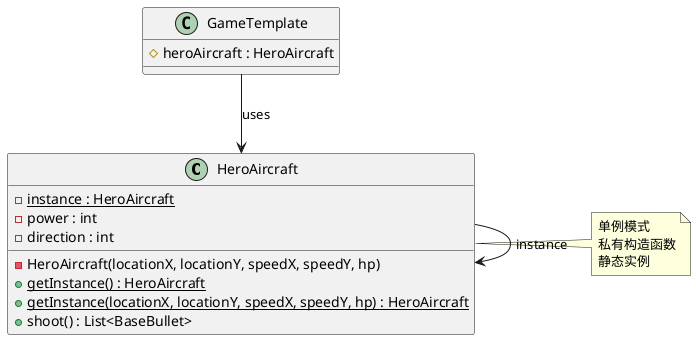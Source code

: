 @startuml singleton

class HeroAircraft {
    - {static} instance : HeroAircraft
    - power : int
    - direction : int
    - HeroAircraft(locationX, locationY, speedX, speedY, hp)
    + {static} getInstance() : HeroAircraft
    + {static} getInstance(locationX, locationY, speedX, speedY, hp) : HeroAircraft
    + shoot() : List<BaseBullet>
}

class GameTemplate {
    # heroAircraft : HeroAircraft
}

GameTemplate --> HeroAircraft : uses
HeroAircraft --> HeroAircraft : instance

note right of HeroAircraft
  单例模式
  私有构造函数
  静态实例
end note

@enduml
